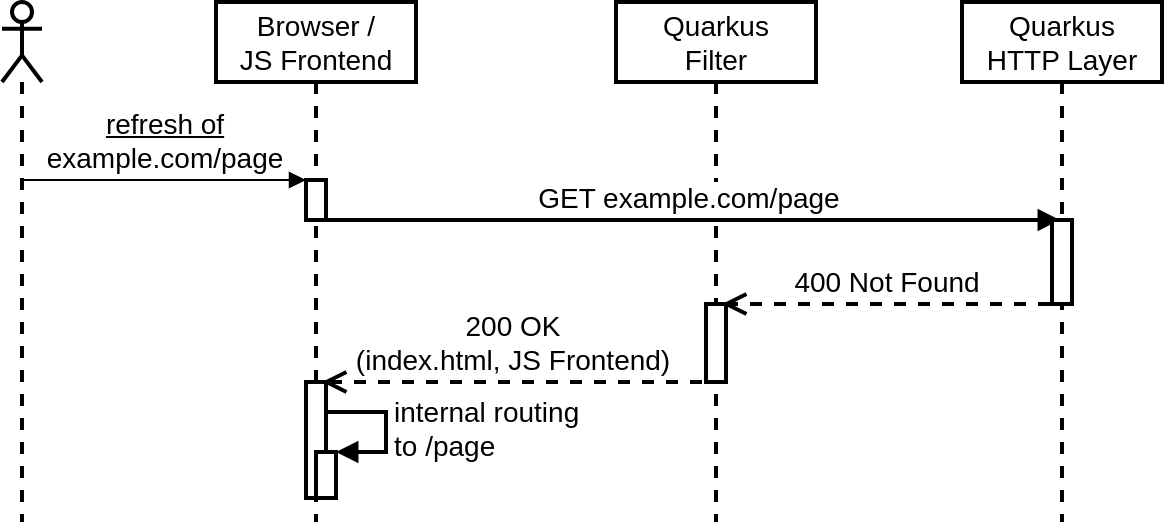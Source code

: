 <mxfile>
    <diagram id="BUKlnbvieITZ3QIiz7vc" name="Page-1">
        <mxGraphModel dx="838" dy="477" grid="1" gridSize="10" guides="1" tooltips="1" connect="1" arrows="1" fold="1" page="1" pageScale="1" pageWidth="850" pageHeight="1100" math="0" shadow="0">
            <root>
                <mxCell id="0"/>
                <mxCell id="1" parent="0"/>
                <mxCell id="DrO0bq1NnbWev6QGt80c-5" value="Browser / &lt;br&gt;JS Frontend" style="shape=umlLifeline;perimeter=lifelinePerimeter;whiteSpace=wrap;html=1;container=1;collapsible=0;recursiveResize=0;outlineConnect=0;fontSize=14;strokeWidth=2;" parent="1" vertex="1">
                    <mxGeometry x="207" y="90" width="100" height="260" as="geometry"/>
                </mxCell>
                <mxCell id="DrO0bq1NnbWev6QGt80c-34" value="internal&amp;nbsp;routing&lt;br&gt;to /page" style="edgeStyle=orthogonalEdgeStyle;html=1;align=left;spacingLeft=2;endArrow=block;rounded=0;entryX=1;entryY=0;fontSize=14;labelBackgroundColor=none;strokeWidth=2;" parent="DrO0bq1NnbWev6QGt80c-5" edge="1">
                    <mxGeometry relative="1" as="geometry">
                        <mxPoint x="55" y="205" as="sourcePoint"/>
                        <Array as="points">
                            <mxPoint x="85" y="205"/>
                        </Array>
                        <mxPoint x="60" y="225" as="targetPoint"/>
                    </mxGeometry>
                </mxCell>
                <mxCell id="DrO0bq1NnbWev6QGt80c-35" value="" style="html=1;points=[];perimeter=orthogonalPerimeter;fontSize=14;strokeWidth=2;" parent="DrO0bq1NnbWev6QGt80c-5" vertex="1">
                    <mxGeometry x="45" y="190" width="10" height="58" as="geometry"/>
                </mxCell>
                <mxCell id="DrO0bq1NnbWev6QGt80c-36" value="" style="html=1;points=[];perimeter=orthogonalPerimeter;fontSize=14;strokeWidth=2;" parent="DrO0bq1NnbWev6QGt80c-5" vertex="1">
                    <mxGeometry x="50" y="225" width="10" height="23" as="geometry"/>
                </mxCell>
                <mxCell id="DrO0bq1NnbWev6QGt80c-6" value="Quarkus&lt;br&gt;Filter" style="shape=umlLifeline;perimeter=lifelinePerimeter;whiteSpace=wrap;html=1;container=1;collapsible=0;recursiveResize=0;outlineConnect=0;fontSize=14;strokeWidth=2;" parent="1" vertex="1">
                    <mxGeometry x="407" y="90" width="100" height="260" as="geometry"/>
                </mxCell>
                <mxCell id="3" value="" style="html=1;points=[];perimeter=orthogonalPerimeter;fontSize=14;strokeWidth=2;" vertex="1" parent="DrO0bq1NnbWev6QGt80c-6">
                    <mxGeometry x="45" y="151" width="10" height="39" as="geometry"/>
                </mxCell>
                <mxCell id="DrO0bq1NnbWev6QGt80c-24" value="" style="shape=umlLifeline;participant=umlActor;perimeter=lifelinePerimeter;whiteSpace=wrap;html=1;container=1;collapsible=0;recursiveResize=0;verticalAlign=top;spacingTop=36;outlineConnect=0;fontSize=14;strokeWidth=2;" parent="1" vertex="1">
                    <mxGeometry x="100" y="90" width="20" height="260" as="geometry"/>
                </mxCell>
                <mxCell id="DrO0bq1NnbWev6QGt80c-30" value="" style="html=1;points=[];perimeter=orthogonalPerimeter;fontSize=14;strokeWidth=2;" parent="1" vertex="1">
                    <mxGeometry x="252" y="179" width="10" height="20" as="geometry"/>
                </mxCell>
                <mxCell id="DrO0bq1NnbWev6QGt80c-29" value="&lt;u&gt;refresh of&lt;/u&gt;&lt;br&gt;example.com/page" style="html=1;verticalAlign=bottom;endArrow=block;fontSize=14;entryX=0;entryY=0;entryDx=0;entryDy=0;entryPerimeter=0;labelBackgroundColor=none;" parent="1" target="DrO0bq1NnbWev6QGt80c-30" edge="1">
                    <mxGeometry relative="1" as="geometry">
                        <mxPoint x="110" y="179" as="sourcePoint"/>
                        <mxPoint x="247" y="179" as="targetPoint"/>
                    </mxGeometry>
                </mxCell>
                <mxCell id="DrO0bq1NnbWev6QGt80c-31" value="GET example.com/page" style="html=1;verticalAlign=bottom;endArrow=block;fontSize=14;exitX=0.5;exitY=1;exitDx=0;exitDy=0;exitPerimeter=0;labelBackgroundColor=default;strokeWidth=2;" parent="1" source="DrO0bq1NnbWev6QGt80c-30" target="2" edge="1">
                    <mxGeometry relative="1" as="geometry">
                        <mxPoint x="267" y="199" as="sourcePoint"/>
                        <mxPoint x="397" y="199" as="targetPoint"/>
                    </mxGeometry>
                </mxCell>
                <mxCell id="DrO0bq1NnbWev6QGt80c-33" value="400 Not Found" style="html=1;verticalAlign=bottom;endArrow=open;dashed=1;endSize=8;exitX=-0.1;exitY=1;fontSize=14;exitDx=0;exitDy=0;exitPerimeter=0;labelBackgroundColor=none;strokeWidth=2;" parent="1" source="DrO0bq1NnbWev6QGt80c-32" edge="1">
                    <mxGeometry relative="1" as="geometry">
                        <mxPoint x="460" y="241" as="targetPoint"/>
                        <mxPoint x="417" y="241" as="sourcePoint"/>
                    </mxGeometry>
                </mxCell>
                <mxCell id="2" value="Quarkus&lt;br&gt;HTTP Layer" style="shape=umlLifeline;perimeter=lifelinePerimeter;whiteSpace=wrap;html=1;container=1;collapsible=0;recursiveResize=0;outlineConnect=0;fontSize=14;strokeWidth=2;" vertex="1" parent="1">
                    <mxGeometry x="580" y="90" width="100" height="260" as="geometry"/>
                </mxCell>
                <mxCell id="DrO0bq1NnbWev6QGt80c-32" value="" style="html=1;points=[];perimeter=orthogonalPerimeter;fontSize=14;strokeWidth=2;" parent="2" vertex="1">
                    <mxGeometry x="45" y="109" width="10" height="42" as="geometry"/>
                </mxCell>
                <mxCell id="4" value="200 OK&lt;br&gt;(index.html,&amp;nbsp;JS Frontend)" style="html=1;verticalAlign=bottom;endArrow=open;dashed=1;endSize=8;fontSize=14;labelBackgroundColor=none;strokeWidth=2;" edge="1" parent="1">
                    <mxGeometry relative="1" as="geometry">
                        <mxPoint x="260" y="280" as="targetPoint"/>
                        <mxPoint x="450" y="280" as="sourcePoint"/>
                    </mxGeometry>
                </mxCell>
            </root>
        </mxGraphModel>
    </diagram>
</mxfile>